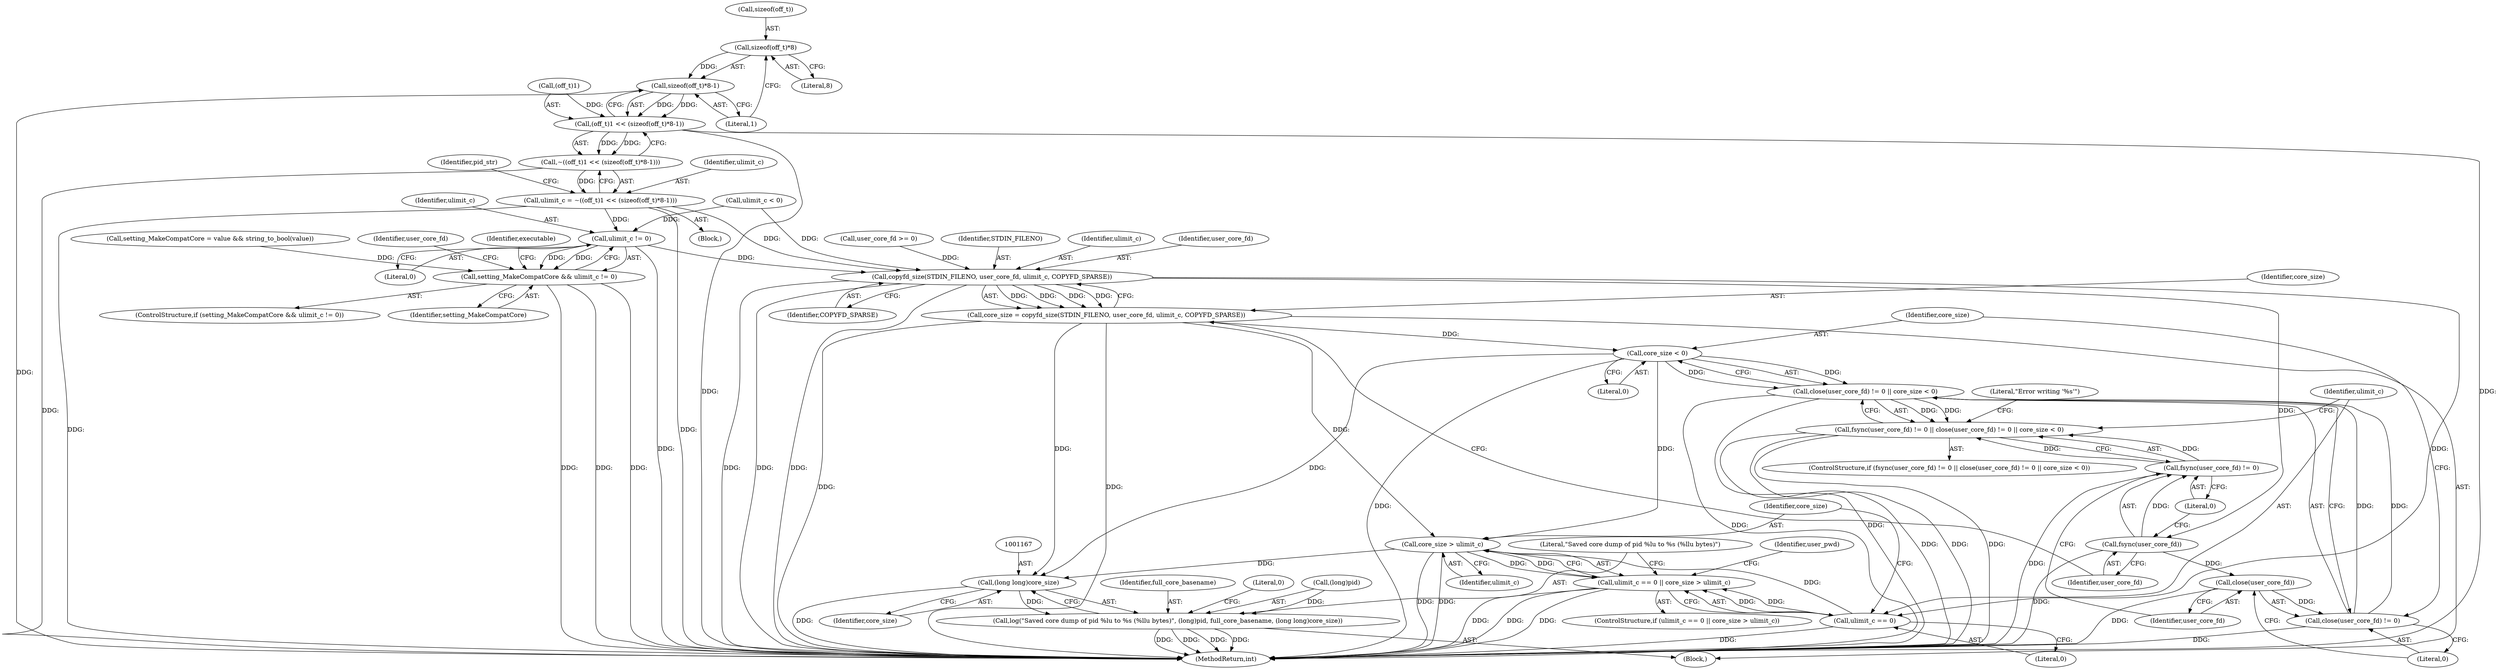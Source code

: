 digraph "0_abrt_4f2c1ddd3e3b81d2d5146b883115371f1cada9f9@API" {
"1000289" [label="(Call,sizeof(off_t)*8)"];
"1000288" [label="(Call,sizeof(off_t)*8-1)"];
"1000284" [label="(Call,(off_t)1 << (sizeof(off_t)*8-1))"];
"1000283" [label="(Call,~((off_t)1 << (sizeof(off_t)*8-1)))"];
"1000281" [label="(Call,ulimit_c = ~((off_t)1 << (sizeof(off_t)*8-1)))"];
"1000439" [label="(Call,ulimit_c != 0)"];
"1000437" [label="(Call,setting_MakeCompatCore && ulimit_c != 0)"];
"1001116" [label="(Call,copyfd_size(STDIN_FILENO, user_core_fd, ulimit_c, COPYFD_SPARSE))"];
"1001114" [label="(Call,core_size = copyfd_size(STDIN_FILENO, user_core_fd, ulimit_c, COPYFD_SPARSE))"];
"1001132" [label="(Call,core_size < 0)"];
"1001127" [label="(Call,close(user_core_fd) != 0 || core_size < 0)"];
"1001122" [label="(Call,fsync(user_core_fd) != 0 || close(user_core_fd) != 0 || core_size < 0)"];
"1001150" [label="(Call,core_size > ulimit_c)"];
"1001146" [label="(Call,ulimit_c == 0 || core_size > ulimit_c)"];
"1001166" [label="(Call,(long long)core_size)"];
"1001160" [label="(Call,log(\"Saved core dump of pid %lu to %s (%llu bytes)\", (long)pid, full_core_basename, (long long)core_size))"];
"1001124" [label="(Call,fsync(user_core_fd))"];
"1001123" [label="(Call,fsync(user_core_fd) != 0)"];
"1001129" [label="(Call,close(user_core_fd))"];
"1001128" [label="(Call,close(user_core_fd) != 0)"];
"1001147" [label="(Call,ulimit_c == 0)"];
"1001150" [label="(Call,core_size > ulimit_c)"];
"1000283" [label="(Call,~((off_t)1 << (sizeof(off_t)*8-1)))"];
"1001130" [label="(Identifier,user_core_fd)"];
"1000288" [label="(Call,sizeof(off_t)*8-1)"];
"1001132" [label="(Call,core_size < 0)"];
"1001131" [label="(Literal,0)"];
"1000438" [label="(Identifier,setting_MakeCompatCore)"];
"1000440" [label="(Identifier,ulimit_c)"];
"1000289" [label="(Call,sizeof(off_t)*8)"];
"1001109" [label="(Call,user_core_fd >= 0)"];
"1001166" [label="(Call,(long long)core_size)"];
"1000280" [label="(Block,)"];
"1001152" [label="(Identifier,ulimit_c)"];
"1000443" [label="(Identifier,user_core_fd)"];
"1001145" [label="(ControlStructure,if (ulimit_c == 0 || core_size > ulimit_c))"];
"1001116" [label="(Call,copyfd_size(STDIN_FILENO, user_core_fd, ulimit_c, COPYFD_SPARSE))"];
"1000285" [label="(Call,(off_t)1)"];
"1001122" [label="(Call,fsync(user_core_fd) != 0 || close(user_core_fd) != 0 || core_size < 0)"];
"1001151" [label="(Identifier,core_size)"];
"1001165" [label="(Identifier,full_core_basename)"];
"1001127" [label="(Call,close(user_core_fd) != 0 || core_size < 0)"];
"1000277" [label="(Call,ulimit_c < 0)"];
"1000436" [label="(ControlStructure,if (setting_MakeCompatCore && ulimit_c != 0))"];
"1000454" [label="(Identifier,executable)"];
"1001155" [label="(Identifier,user_pwd)"];
"1001121" [label="(ControlStructure,if (fsync(user_core_fd) != 0 || close(user_core_fd) != 0 || core_size < 0))"];
"1001117" [label="(Identifier,STDIN_FILENO)"];
"1000296" [label="(Identifier,pid_str)"];
"1001114" [label="(Call,core_size = copyfd_size(STDIN_FILENO, user_core_fd, ulimit_c, COPYFD_SPARSE))"];
"1001129" [label="(Call,close(user_core_fd))"];
"1001126" [label="(Literal,0)"];
"1001119" [label="(Identifier,ulimit_c)"];
"1000439" [label="(Call,ulimit_c != 0)"];
"1000292" [label="(Literal,8)"];
"1001146" [label="(Call,ulimit_c == 0 || core_size > ulimit_c)"];
"1000441" [label="(Literal,0)"];
"1001123" [label="(Call,fsync(user_core_fd) != 0)"];
"1001125" [label="(Identifier,user_core_fd)"];
"1000281" [label="(Call,ulimit_c = ~((off_t)1 << (sizeof(off_t)*8-1)))"];
"1001149" [label="(Literal,0)"];
"1001171" [label="(MethodReturn,int)"];
"1000290" [label="(Call,sizeof(off_t))"];
"1001147" [label="(Call,ulimit_c == 0)"];
"1001161" [label="(Literal,\"Saved core dump of pid %lu to %s (%llu bytes)\")"];
"1001112" [label="(Block,)"];
"1001168" [label="(Identifier,core_size)"];
"1000284" [label="(Call,(off_t)1 << (sizeof(off_t)*8-1))"];
"1000282" [label="(Identifier,ulimit_c)"];
"1000437" [label="(Call,setting_MakeCompatCore && ulimit_c != 0)"];
"1001118" [label="(Identifier,user_core_fd)"];
"1001160" [label="(Call,log(\"Saved core dump of pid %lu to %s (%llu bytes)\", (long)pid, full_core_basename, (long long)core_size))"];
"1001170" [label="(Literal,0)"];
"1001162" [label="(Call,(long)pid)"];
"1000293" [label="(Literal,1)"];
"1000223" [label="(Call,setting_MakeCompatCore = value && string_to_bool(value))"];
"1001120" [label="(Identifier,COPYFD_SPARSE)"];
"1001148" [label="(Identifier,ulimit_c)"];
"1001115" [label="(Identifier,core_size)"];
"1001128" [label="(Call,close(user_core_fd) != 0)"];
"1001137" [label="(Literal,\"Error writing '%s'\")"];
"1001124" [label="(Call,fsync(user_core_fd))"];
"1001133" [label="(Identifier,core_size)"];
"1001134" [label="(Literal,0)"];
"1000289" -> "1000288"  [label="AST: "];
"1000289" -> "1000292"  [label="CFG: "];
"1000290" -> "1000289"  [label="AST: "];
"1000292" -> "1000289"  [label="AST: "];
"1000293" -> "1000289"  [label="CFG: "];
"1000289" -> "1000288"  [label="DDG: "];
"1000288" -> "1000284"  [label="AST: "];
"1000288" -> "1000293"  [label="CFG: "];
"1000293" -> "1000288"  [label="AST: "];
"1000284" -> "1000288"  [label="CFG: "];
"1000288" -> "1001171"  [label="DDG: "];
"1000288" -> "1000284"  [label="DDG: "];
"1000288" -> "1000284"  [label="DDG: "];
"1000284" -> "1000283"  [label="AST: "];
"1000285" -> "1000284"  [label="AST: "];
"1000283" -> "1000284"  [label="CFG: "];
"1000284" -> "1001171"  [label="DDG: "];
"1000284" -> "1001171"  [label="DDG: "];
"1000284" -> "1000283"  [label="DDG: "];
"1000284" -> "1000283"  [label="DDG: "];
"1000285" -> "1000284"  [label="DDG: "];
"1000283" -> "1000281"  [label="AST: "];
"1000281" -> "1000283"  [label="CFG: "];
"1000283" -> "1001171"  [label="DDG: "];
"1000283" -> "1000281"  [label="DDG: "];
"1000281" -> "1000280"  [label="AST: "];
"1000282" -> "1000281"  [label="AST: "];
"1000296" -> "1000281"  [label="CFG: "];
"1000281" -> "1001171"  [label="DDG: "];
"1000281" -> "1001171"  [label="DDG: "];
"1000281" -> "1000439"  [label="DDG: "];
"1000281" -> "1001116"  [label="DDG: "];
"1000439" -> "1000437"  [label="AST: "];
"1000439" -> "1000441"  [label="CFG: "];
"1000440" -> "1000439"  [label="AST: "];
"1000441" -> "1000439"  [label="AST: "];
"1000437" -> "1000439"  [label="CFG: "];
"1000439" -> "1001171"  [label="DDG: "];
"1000439" -> "1000437"  [label="DDG: "];
"1000439" -> "1000437"  [label="DDG: "];
"1000277" -> "1000439"  [label="DDG: "];
"1000439" -> "1001116"  [label="DDG: "];
"1000437" -> "1000436"  [label="AST: "];
"1000437" -> "1000438"  [label="CFG: "];
"1000438" -> "1000437"  [label="AST: "];
"1000443" -> "1000437"  [label="CFG: "];
"1000454" -> "1000437"  [label="CFG: "];
"1000437" -> "1001171"  [label="DDG: "];
"1000437" -> "1001171"  [label="DDG: "];
"1000437" -> "1001171"  [label="DDG: "];
"1000223" -> "1000437"  [label="DDG: "];
"1001116" -> "1001114"  [label="AST: "];
"1001116" -> "1001120"  [label="CFG: "];
"1001117" -> "1001116"  [label="AST: "];
"1001118" -> "1001116"  [label="AST: "];
"1001119" -> "1001116"  [label="AST: "];
"1001120" -> "1001116"  [label="AST: "];
"1001114" -> "1001116"  [label="CFG: "];
"1001116" -> "1001171"  [label="DDG: "];
"1001116" -> "1001171"  [label="DDG: "];
"1001116" -> "1001171"  [label="DDG: "];
"1001116" -> "1001114"  [label="DDG: "];
"1001116" -> "1001114"  [label="DDG: "];
"1001116" -> "1001114"  [label="DDG: "];
"1001116" -> "1001114"  [label="DDG: "];
"1001109" -> "1001116"  [label="DDG: "];
"1000277" -> "1001116"  [label="DDG: "];
"1001116" -> "1001124"  [label="DDG: "];
"1001116" -> "1001147"  [label="DDG: "];
"1001114" -> "1001112"  [label="AST: "];
"1001115" -> "1001114"  [label="AST: "];
"1001125" -> "1001114"  [label="CFG: "];
"1001114" -> "1001171"  [label="DDG: "];
"1001114" -> "1001171"  [label="DDG: "];
"1001114" -> "1001132"  [label="DDG: "];
"1001114" -> "1001150"  [label="DDG: "];
"1001114" -> "1001166"  [label="DDG: "];
"1001132" -> "1001127"  [label="AST: "];
"1001132" -> "1001134"  [label="CFG: "];
"1001133" -> "1001132"  [label="AST: "];
"1001134" -> "1001132"  [label="AST: "];
"1001127" -> "1001132"  [label="CFG: "];
"1001132" -> "1001171"  [label="DDG: "];
"1001132" -> "1001127"  [label="DDG: "];
"1001132" -> "1001127"  [label="DDG: "];
"1001132" -> "1001150"  [label="DDG: "];
"1001132" -> "1001166"  [label="DDG: "];
"1001127" -> "1001122"  [label="AST: "];
"1001127" -> "1001128"  [label="CFG: "];
"1001128" -> "1001127"  [label="AST: "];
"1001122" -> "1001127"  [label="CFG: "];
"1001127" -> "1001171"  [label="DDG: "];
"1001127" -> "1001171"  [label="DDG: "];
"1001127" -> "1001122"  [label="DDG: "];
"1001127" -> "1001122"  [label="DDG: "];
"1001128" -> "1001127"  [label="DDG: "];
"1001128" -> "1001127"  [label="DDG: "];
"1001122" -> "1001121"  [label="AST: "];
"1001122" -> "1001123"  [label="CFG: "];
"1001123" -> "1001122"  [label="AST: "];
"1001137" -> "1001122"  [label="CFG: "];
"1001148" -> "1001122"  [label="CFG: "];
"1001122" -> "1001171"  [label="DDG: "];
"1001122" -> "1001171"  [label="DDG: "];
"1001122" -> "1001171"  [label="DDG: "];
"1001123" -> "1001122"  [label="DDG: "];
"1001123" -> "1001122"  [label="DDG: "];
"1001150" -> "1001146"  [label="AST: "];
"1001150" -> "1001152"  [label="CFG: "];
"1001151" -> "1001150"  [label="AST: "];
"1001152" -> "1001150"  [label="AST: "];
"1001146" -> "1001150"  [label="CFG: "];
"1001150" -> "1001171"  [label="DDG: "];
"1001150" -> "1001171"  [label="DDG: "];
"1001150" -> "1001146"  [label="DDG: "];
"1001150" -> "1001146"  [label="DDG: "];
"1001147" -> "1001150"  [label="DDG: "];
"1001150" -> "1001166"  [label="DDG: "];
"1001146" -> "1001145"  [label="AST: "];
"1001146" -> "1001147"  [label="CFG: "];
"1001147" -> "1001146"  [label="AST: "];
"1001155" -> "1001146"  [label="CFG: "];
"1001161" -> "1001146"  [label="CFG: "];
"1001146" -> "1001171"  [label="DDG: "];
"1001146" -> "1001171"  [label="DDG: "];
"1001146" -> "1001171"  [label="DDG: "];
"1001147" -> "1001146"  [label="DDG: "];
"1001147" -> "1001146"  [label="DDG: "];
"1001166" -> "1001160"  [label="AST: "];
"1001166" -> "1001168"  [label="CFG: "];
"1001167" -> "1001166"  [label="AST: "];
"1001168" -> "1001166"  [label="AST: "];
"1001160" -> "1001166"  [label="CFG: "];
"1001166" -> "1001171"  [label="DDG: "];
"1001166" -> "1001160"  [label="DDG: "];
"1001160" -> "1001112"  [label="AST: "];
"1001161" -> "1001160"  [label="AST: "];
"1001162" -> "1001160"  [label="AST: "];
"1001165" -> "1001160"  [label="AST: "];
"1001170" -> "1001160"  [label="CFG: "];
"1001160" -> "1001171"  [label="DDG: "];
"1001160" -> "1001171"  [label="DDG: "];
"1001160" -> "1001171"  [label="DDG: "];
"1001160" -> "1001171"  [label="DDG: "];
"1001162" -> "1001160"  [label="DDG: "];
"1001124" -> "1001123"  [label="AST: "];
"1001124" -> "1001125"  [label="CFG: "];
"1001125" -> "1001124"  [label="AST: "];
"1001126" -> "1001124"  [label="CFG: "];
"1001124" -> "1001171"  [label="DDG: "];
"1001124" -> "1001123"  [label="DDG: "];
"1001124" -> "1001129"  [label="DDG: "];
"1001123" -> "1001126"  [label="CFG: "];
"1001126" -> "1001123"  [label="AST: "];
"1001130" -> "1001123"  [label="CFG: "];
"1001123" -> "1001171"  [label="DDG: "];
"1001129" -> "1001128"  [label="AST: "];
"1001129" -> "1001130"  [label="CFG: "];
"1001130" -> "1001129"  [label="AST: "];
"1001131" -> "1001129"  [label="CFG: "];
"1001129" -> "1001171"  [label="DDG: "];
"1001129" -> "1001128"  [label="DDG: "];
"1001128" -> "1001131"  [label="CFG: "];
"1001131" -> "1001128"  [label="AST: "];
"1001133" -> "1001128"  [label="CFG: "];
"1001128" -> "1001171"  [label="DDG: "];
"1001147" -> "1001149"  [label="CFG: "];
"1001148" -> "1001147"  [label="AST: "];
"1001149" -> "1001147"  [label="AST: "];
"1001151" -> "1001147"  [label="CFG: "];
"1001147" -> "1001171"  [label="DDG: "];
}
